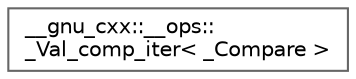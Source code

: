 digraph "Graphical Class Hierarchy"
{
 // LATEX_PDF_SIZE
  bgcolor="transparent";
  edge [fontname=Helvetica,fontsize=10,labelfontname=Helvetica,labelfontsize=10];
  node [fontname=Helvetica,fontsize=10,shape=box,height=0.2,width=0.4];
  rankdir="LR";
  Node0 [id="Node000000",label="__gnu_cxx::__ops::\l_Val_comp_iter\< _Compare \>",height=0.2,width=0.4,color="grey40", fillcolor="white", style="filled",URL="$struct____gnu__cxx_1_1____ops_1_1___val__comp__iter.html",tooltip=" "];
}

